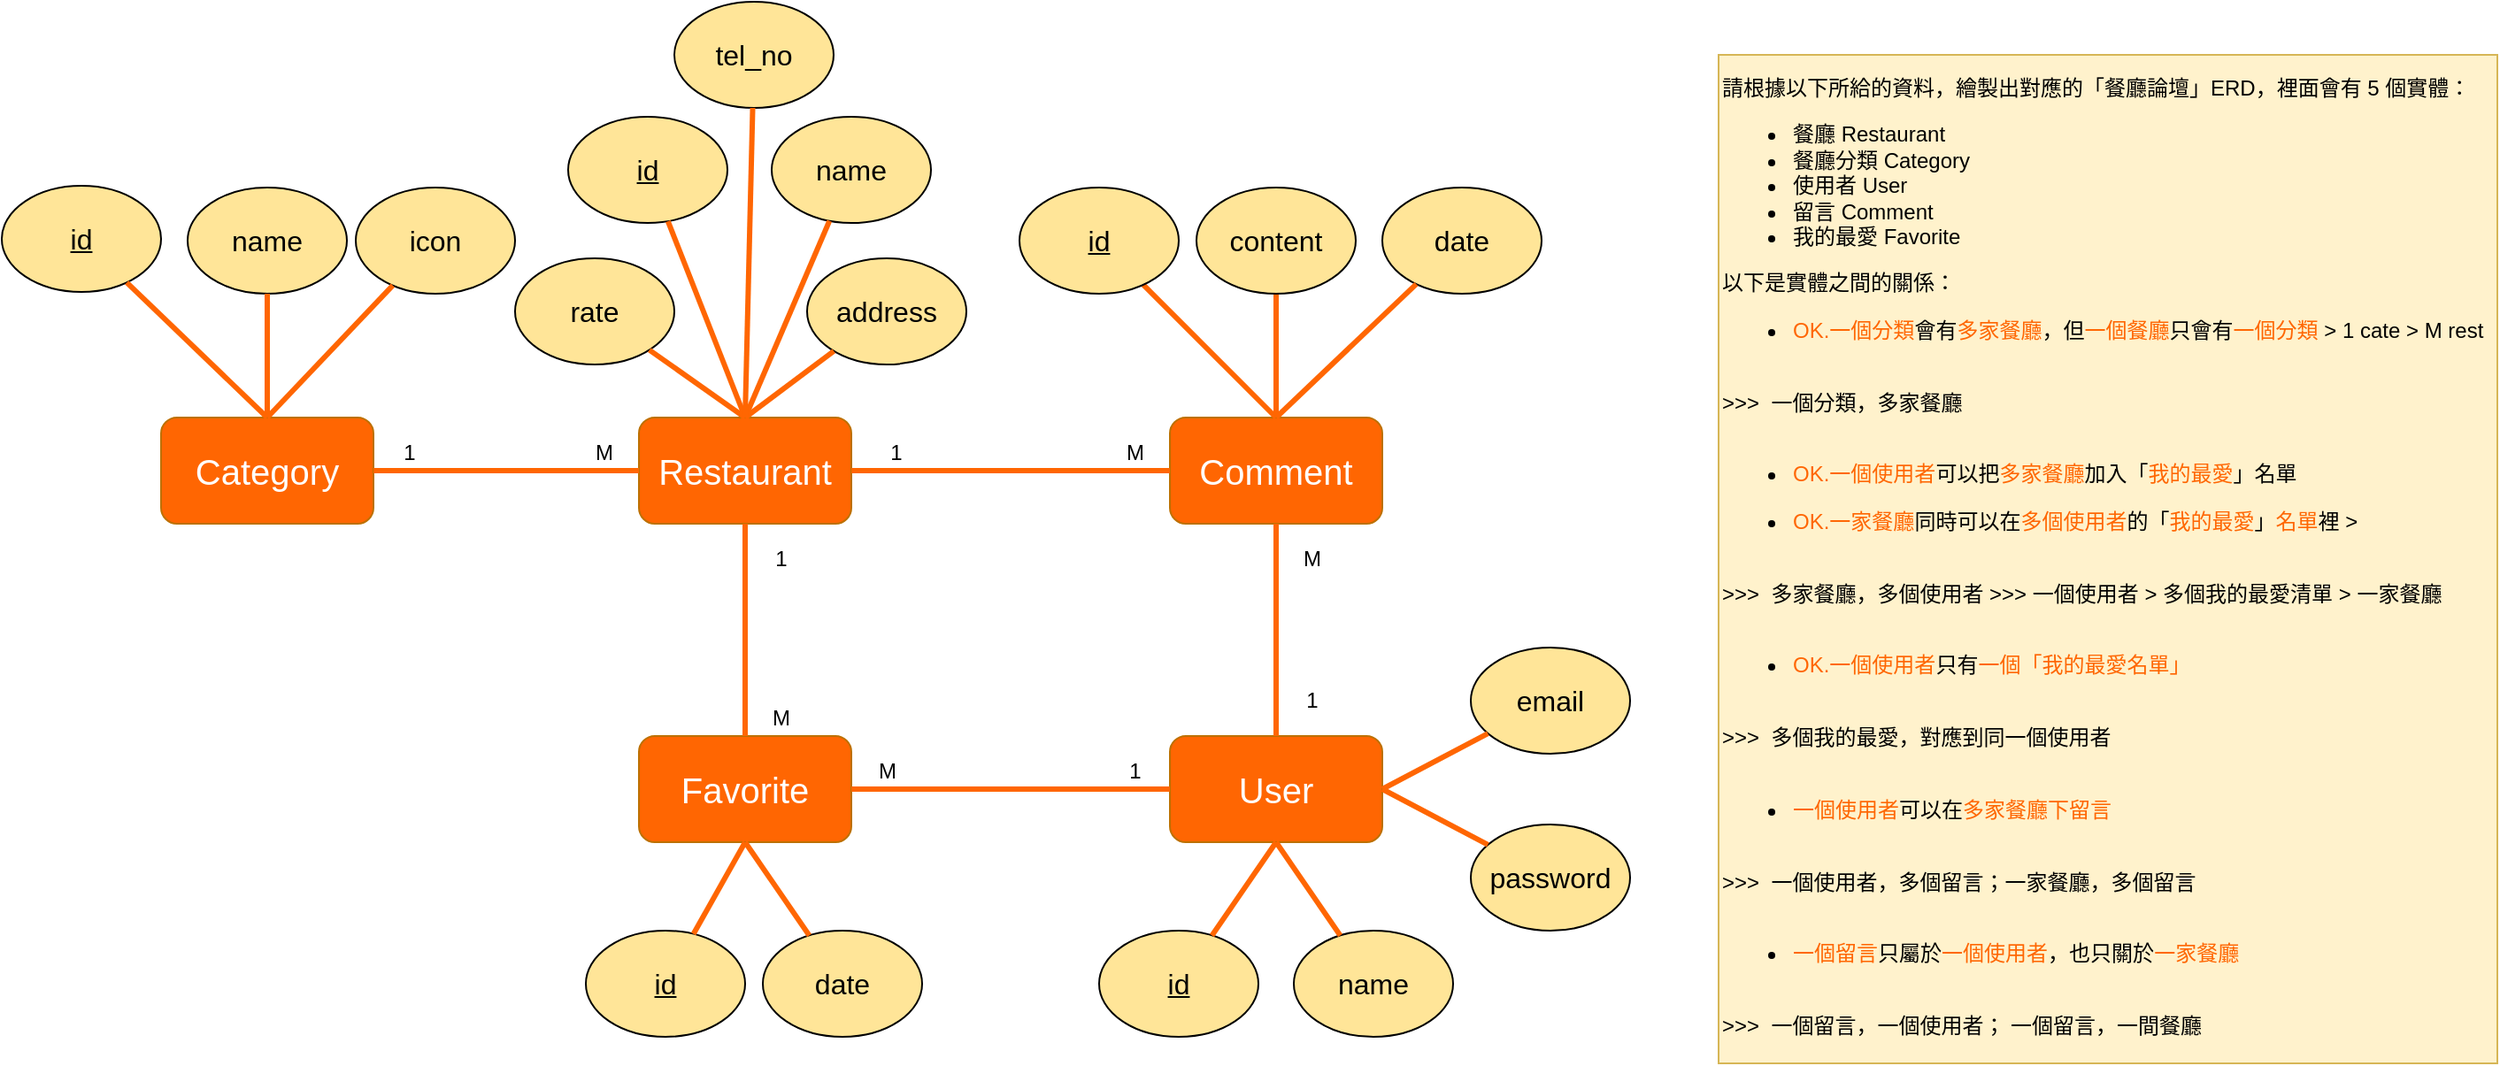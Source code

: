 <mxfile version="16.4.3" type="github">
  <diagram id="Arsce1lhnxzf3GvLfII_" name="第1頁">
    <mxGraphModel dx="942" dy="1391" grid="1" gridSize="10" guides="1" tooltips="1" connect="1" arrows="1" fold="1" page="1" pageScale="1" pageWidth="1169" pageHeight="827" math="0" shadow="0">
      <root>
        <mxCell id="0" />
        <mxCell id="1" parent="0" />
        <mxCell id="sODQ3IuSzkhDvpB2BnHd-1" value="&lt;p&gt;請根據以下所給的資料，繪製出對應的「餐廳論壇」ERD，裡面會有 5 個實體：&lt;/p&gt;&lt;ul&gt;&lt;li&gt;餐廳 Restaurant&lt;/li&gt;&lt;li&gt;餐廳分類 Category&lt;/li&gt;&lt;li&gt;使用者 User&lt;/li&gt;&lt;li&gt;留言 Comment&lt;/li&gt;&lt;li&gt;我的最愛 Favorite&lt;/li&gt;&lt;/ul&gt;&lt;p&gt;以下是實體之間的關係：&lt;/p&gt;&lt;ul&gt;&lt;li&gt;&lt;font color=&quot;#FF6602&quot;&gt;OK.一個分類&lt;/font&gt;會有&lt;font color=&quot;#FF6602&quot;&gt;多家餐廳&lt;/font&gt;，但&lt;font color=&quot;#FF6602&quot;&gt;一個餐廳&lt;/font&gt;只會有&lt;font color=&quot;#FF6602&quot;&gt;一個分類&lt;/font&gt; &amp;gt; 1 cate &amp;gt; M rest&lt;/li&gt;&lt;/ul&gt;&lt;div&gt;&lt;br&gt;&lt;/div&gt;&lt;div&gt;&amp;gt;&amp;gt;&amp;gt;&amp;nbsp; 一個分類，多家餐廳&lt;/div&gt;&lt;div&gt;&lt;br&gt;&lt;/div&gt;&lt;ul&gt;&lt;li&gt;&lt;font color=&quot;#FF6602&quot;&gt;OK.一個使用者&lt;/font&gt;可以把&lt;font color=&quot;#FF6602&quot;&gt;多家餐廳&lt;/font&gt;加入「&lt;font color=&quot;#FF6602&quot;&gt;我的最愛&lt;/font&gt;」名單 &lt;br&gt;&lt;/li&gt;&lt;/ul&gt;&lt;ul&gt;&lt;li&gt;&lt;font color=&quot;#FF6602&quot;&gt;OK.一家餐廳&lt;/font&gt;同時可以在&lt;font color=&quot;#FF6602&quot;&gt;多個使用者&lt;/font&gt;的「&lt;font color=&quot;#FF6602&quot;&gt;我的最愛&lt;/font&gt;」&lt;font color=&quot;#FF6602&quot;&gt;名單&lt;/font&gt;裡 &amp;gt;&amp;nbsp;&lt;/li&gt;&lt;/ul&gt;&lt;div&gt;&lt;br&gt;&lt;/div&gt;&lt;div&gt;&amp;gt;&amp;gt;&amp;gt;&amp;nbsp; 多家餐廳，多個使用者 &amp;gt;&amp;gt;&amp;gt; 一個使用者 &amp;gt; 多個我的最愛清單 &amp;gt; 一家餐廳&lt;br&gt;&lt;/div&gt;&lt;div&gt;&lt;br&gt;&lt;/div&gt;&lt;ul&gt;&lt;li&gt;&lt;font color=&quot;#FF6602&quot;&gt;OK.一個使用者&lt;/font&gt;只有&lt;font color=&quot;#FF6602&quot;&gt;一個「我的最愛名單」&lt;/font&gt;&lt;/li&gt;&lt;/ul&gt;&lt;div&gt;&lt;br&gt;&lt;/div&gt;&lt;div&gt;&amp;gt;&amp;gt;&amp;gt;&amp;nbsp; 多個我的最愛，對應到同一個使用者&lt;/div&gt;&lt;div&gt;&lt;br&gt;&lt;/div&gt;&lt;ul&gt;&lt;li&gt;&lt;font color=&quot;#FF6602&quot;&gt;一個使用者&lt;/font&gt;可以在&lt;font color=&quot;#FF6602&quot;&gt;多家餐廳下留言&amp;nbsp;&lt;/font&gt;&lt;/li&gt;&lt;/ul&gt;&lt;div&gt;&lt;br&gt;&lt;/div&gt;&lt;div&gt;&lt;font color=&quot;#FF6602&quot;&gt;&lt;font color=&quot;#000000&quot;&gt;&amp;gt;&amp;gt;&amp;gt;&amp;nbsp; 一個使用者，多個留言；一家餐廳，多個留言&lt;/font&gt;&lt;br&gt;&lt;/font&gt;&lt;/div&gt;&lt;div&gt;&lt;font color=&quot;#FF6602&quot;&gt;&lt;br&gt;&lt;/font&gt;&lt;/div&gt;&lt;ul&gt;&lt;li&gt;&lt;font color=&quot;#FF6602&quot;&gt;一個留言&lt;/font&gt;只屬於&lt;font color=&quot;#FF6602&quot;&gt;一個使用者&lt;/font&gt;，也只關於&lt;font color=&quot;#FF6602&quot;&gt;一家餐廳 &lt;br&gt;&lt;/font&gt;&lt;/li&gt;&lt;/ul&gt;&lt;div&gt;&lt;br&gt;&lt;/div&gt;&lt;div&gt;&lt;font color=&quot;#FF6602&quot;&gt;&lt;font color=&quot;#000000&quot;&gt;&amp;gt;&amp;gt;&amp;gt;&amp;nbsp; 一個留言，一個使用者； 一個留言，一間餐廳&lt;/font&gt;&lt;br&gt;&lt;/font&gt;&lt;/div&gt;&lt;div&gt;&lt;font color=&quot;#FF6602&quot;&gt;&lt;br&gt;&lt;/font&gt;&lt;/div&gt;" style="text;html=1;align=left;verticalAlign=middle;resizable=0;points=[];autosize=1;strokeColor=#d6b656;fillColor=#fff2cc;" parent="1" vertex="1">
          <mxGeometry x="1020" y="-425" width="440" height="570" as="geometry" />
        </mxCell>
        <mxCell id="ShWmm1AUHznijSMf3zA9-1" value="Category" style="rounded=1;whiteSpace=wrap;html=1;fillColor=#FF6602;strokeColor=#BD7000;fontColor=#FFFFFF;fontSize=20;" parent="1" vertex="1">
          <mxGeometry x="140" y="-220" width="120" height="60" as="geometry" />
        </mxCell>
        <mxCell id="ShWmm1AUHznijSMf3zA9-2" value="Restaurant" style="rounded=1;whiteSpace=wrap;html=1;fillColor=#FF6602;strokeColor=#BD7000;fontColor=#FFFFFF;fontSize=20;" parent="1" vertex="1">
          <mxGeometry x="410" y="-220" width="120" height="60" as="geometry" />
        </mxCell>
        <mxCell id="ShWmm1AUHznijSMf3zA9-3" value="User" style="rounded=1;whiteSpace=wrap;html=1;fillColor=#FF6602;strokeColor=#BD7000;fontColor=#FFFFFF;fontSize=20;" parent="1" vertex="1">
          <mxGeometry x="710" y="-40" width="120" height="60" as="geometry" />
        </mxCell>
        <mxCell id="ShWmm1AUHznijSMf3zA9-4" value="Comment" style="rounded=1;whiteSpace=wrap;html=1;fillColor=#FF6602;strokeColor=#BD7000;fontColor=#FFFFFF;fontSize=20;" parent="1" vertex="1">
          <mxGeometry x="710" y="-220" width="120" height="60" as="geometry" />
        </mxCell>
        <mxCell id="ShWmm1AUHznijSMf3zA9-5" value="Favorite" style="rounded=1;whiteSpace=wrap;html=1;fillColor=#FF6602;strokeColor=#BD7000;fontColor=#FFFFFF;fontSize=20;" parent="1" vertex="1">
          <mxGeometry x="410" y="-40" width="120" height="60" as="geometry" />
        </mxCell>
        <mxCell id="ShWmm1AUHznijSMf3zA9-6" style="edgeStyle=orthogonalEdgeStyle;rounded=0;orthogonalLoop=1;jettySize=auto;html=1;entryX=0;entryY=0.5;entryDx=0;entryDy=0;strokeWidth=3;endArrow=none;endFill=0;strokeColor=#FF6602;exitX=1;exitY=0.5;exitDx=0;exitDy=0;" parent="1" source="ShWmm1AUHznijSMf3zA9-1" target="ShWmm1AUHznijSMf3zA9-2" edge="1">
          <mxGeometry relative="1" as="geometry">
            <mxPoint x="460" y="-150" as="sourcePoint" />
            <mxPoint x="400" y="-56" as="targetPoint" />
          </mxGeometry>
        </mxCell>
        <mxCell id="ShWmm1AUHznijSMf3zA9-7" value="1" style="text;html=1;align=center;verticalAlign=middle;resizable=0;points=[];autosize=1;strokeColor=none;fillColor=none;" parent="1" vertex="1">
          <mxGeometry x="270" y="-210" width="20" height="20" as="geometry" />
        </mxCell>
        <mxCell id="ShWmm1AUHznijSMf3zA9-8" value="M" style="text;html=1;align=center;verticalAlign=middle;resizable=0;points=[];autosize=1;strokeColor=none;fillColor=none;" parent="1" vertex="1">
          <mxGeometry x="380" y="-210" width="20" height="20" as="geometry" />
        </mxCell>
        <mxCell id="ShWmm1AUHznijSMf3zA9-9" style="edgeStyle=orthogonalEdgeStyle;rounded=0;orthogonalLoop=1;jettySize=auto;html=1;strokeWidth=3;endArrow=none;endFill=0;strokeColor=#FF6602;exitX=1;exitY=0.5;exitDx=0;exitDy=0;entryX=0;entryY=0.5;entryDx=0;entryDy=0;" parent="1" source="ShWmm1AUHznijSMf3zA9-5" target="ShWmm1AUHznijSMf3zA9-3" edge="1">
          <mxGeometry relative="1" as="geometry">
            <mxPoint x="640" y="-80" as="sourcePoint" />
            <mxPoint x="680" y="-30" as="targetPoint" />
          </mxGeometry>
        </mxCell>
        <mxCell id="ShWmm1AUHznijSMf3zA9-10" value="1" style="text;html=1;align=center;verticalAlign=middle;resizable=0;points=[];autosize=1;strokeColor=none;fillColor=none;" parent="1" vertex="1">
          <mxGeometry x="680" y="-30" width="20" height="20" as="geometry" />
        </mxCell>
        <mxCell id="ShWmm1AUHznijSMf3zA9-13" value="1" style="text;html=1;align=center;verticalAlign=middle;resizable=0;points=[];autosize=1;strokeColor=none;fillColor=none;" parent="1" vertex="1">
          <mxGeometry x="480" y="-150" width="20" height="20" as="geometry" />
        </mxCell>
        <mxCell id="ShWmm1AUHznijSMf3zA9-14" value="M" style="text;html=1;align=center;verticalAlign=middle;resizable=0;points=[];autosize=1;strokeColor=none;fillColor=none;" parent="1" vertex="1">
          <mxGeometry x="480" y="-60" width="20" height="20" as="geometry" />
        </mxCell>
        <mxCell id="ShWmm1AUHznijSMf3zA9-15" style="edgeStyle=orthogonalEdgeStyle;rounded=0;orthogonalLoop=1;jettySize=auto;html=1;strokeWidth=3;endArrow=none;endFill=0;strokeColor=#FF6602;exitX=1;exitY=0.5;exitDx=0;exitDy=0;entryX=0;entryY=0.5;entryDx=0;entryDy=0;" parent="1" source="ShWmm1AUHznijSMf3zA9-2" target="ShWmm1AUHznijSMf3zA9-4" edge="1">
          <mxGeometry relative="1" as="geometry">
            <mxPoint x="500" y="-110" as="sourcePoint" />
            <mxPoint x="660" y="-170" as="targetPoint" />
          </mxGeometry>
        </mxCell>
        <mxCell id="ShWmm1AUHznijSMf3zA9-16" style="edgeStyle=orthogonalEdgeStyle;rounded=0;orthogonalLoop=1;jettySize=auto;html=1;strokeWidth=3;endArrow=none;endFill=0;strokeColor=#FF6602;exitX=0.5;exitY=1;exitDx=0;exitDy=0;entryX=0.5;entryY=0;entryDx=0;entryDy=0;" parent="1" source="ShWmm1AUHznijSMf3zA9-4" target="ShWmm1AUHznijSMf3zA9-3" edge="1">
          <mxGeometry relative="1" as="geometry">
            <mxPoint x="540" y="-70" as="sourcePoint" />
            <mxPoint x="765" y="-70" as="targetPoint" />
          </mxGeometry>
        </mxCell>
        <mxCell id="ShWmm1AUHznijSMf3zA9-17" value="1" style="text;html=1;align=center;verticalAlign=middle;resizable=0;points=[];autosize=1;strokeColor=none;fillColor=none;" parent="1" vertex="1">
          <mxGeometry x="780" y="-70" width="20" height="20" as="geometry" />
        </mxCell>
        <mxCell id="ShWmm1AUHznijSMf3zA9-18" value="M" style="text;html=1;align=center;verticalAlign=middle;resizable=0;points=[];autosize=1;strokeColor=none;fillColor=none;" parent="1" vertex="1">
          <mxGeometry x="780" y="-150" width="20" height="20" as="geometry" />
        </mxCell>
        <mxCell id="ShWmm1AUHznijSMf3zA9-19" value="M" style="text;html=1;align=center;verticalAlign=middle;resizable=0;points=[];autosize=1;strokeColor=none;fillColor=none;" parent="1" vertex="1">
          <mxGeometry x="680" y="-210" width="20" height="20" as="geometry" />
        </mxCell>
        <mxCell id="ShWmm1AUHznijSMf3zA9-20" value="1" style="text;html=1;align=center;verticalAlign=middle;resizable=0;points=[];autosize=1;strokeColor=none;fillColor=none;" parent="1" vertex="1">
          <mxGeometry x="545" y="-210" width="20" height="20" as="geometry" />
        </mxCell>
        <mxCell id="ShWmm1AUHznijSMf3zA9-22" value="M" style="text;html=1;align=center;verticalAlign=middle;resizable=0;points=[];autosize=1;strokeColor=none;fillColor=none;" parent="1" vertex="1">
          <mxGeometry x="540" y="-30" width="20" height="20" as="geometry" />
        </mxCell>
        <mxCell id="ShWmm1AUHznijSMf3zA9-24" style="edgeStyle=orthogonalEdgeStyle;rounded=0;orthogonalLoop=1;jettySize=auto;html=1;strokeWidth=3;endArrow=none;endFill=0;strokeColor=#FF6602;exitX=0.5;exitY=0;exitDx=0;exitDy=0;entryX=0.5;entryY=1;entryDx=0;entryDy=0;" parent="1" source="ShWmm1AUHznijSMf3zA9-5" target="ShWmm1AUHznijSMf3zA9-2" edge="1">
          <mxGeometry relative="1" as="geometry">
            <mxPoint x="315" as="sourcePoint" />
            <mxPoint x="375" as="targetPoint" />
          </mxGeometry>
        </mxCell>
        <mxCell id="ShWmm1AUHznijSMf3zA9-25" value="&lt;u&gt;id&lt;/u&gt;" style="ellipse;whiteSpace=wrap;html=1;fillColor=#FFE598;fontSize=16;" parent="1" vertex="1">
          <mxGeometry x="670" y="70" width="90" height="60" as="geometry" />
        </mxCell>
        <mxCell id="ShWmm1AUHznijSMf3zA9-27" style="edgeStyle=none;rounded=0;orthogonalLoop=1;jettySize=auto;html=1;fontSize=16;fontColor=#FFFFFF;endArrow=none;endFill=0;strokeColor=#FF6602;strokeWidth=3;entryX=0.5;entryY=0;entryDx=0;entryDy=0;" parent="1" source="ShWmm1AUHznijSMf3zA9-39" target="ShWmm1AUHznijSMf3zA9-4" edge="1">
          <mxGeometry relative="1" as="geometry">
            <mxPoint x="815.512" y="-413.004" as="sourcePoint" />
            <mxPoint x="770" y="-272.33" as="targetPoint" />
          </mxGeometry>
        </mxCell>
        <mxCell id="ShWmm1AUHznijSMf3zA9-29" value="password" style="ellipse;whiteSpace=wrap;html=1;fillColor=#FFE598;fontSize=16;" parent="1" vertex="1">
          <mxGeometry x="880" y="10" width="90" height="60" as="geometry" />
        </mxCell>
        <mxCell id="ShWmm1AUHznijSMf3zA9-30" value="name" style="ellipse;whiteSpace=wrap;html=1;fillColor=#FFE598;fontSize=16;" parent="1" vertex="1">
          <mxGeometry x="780" y="70" width="90" height="60" as="geometry" />
        </mxCell>
        <mxCell id="ShWmm1AUHznijSMf3zA9-31" value="email" style="ellipse;whiteSpace=wrap;html=1;fillColor=#FFE598;fontSize=16;" parent="1" vertex="1">
          <mxGeometry x="880" y="-90" width="90" height="60" as="geometry" />
        </mxCell>
        <mxCell id="ShWmm1AUHznijSMf3zA9-32" style="edgeStyle=none;rounded=0;orthogonalLoop=1;jettySize=auto;html=1;fontSize=16;fontColor=#FFFFFF;endArrow=none;endFill=0;strokeColor=#FF6602;strokeWidth=3;entryX=0.5;entryY=0;entryDx=0;entryDy=0;" parent="1" source="ShWmm1AUHznijSMf3zA9-40" target="ShWmm1AUHznijSMf3zA9-4" edge="1">
          <mxGeometry relative="1" as="geometry">
            <mxPoint x="670.512" y="-440.004" as="sourcePoint" />
            <mxPoint x="625" y="-299.33" as="targetPoint" />
          </mxGeometry>
        </mxCell>
        <mxCell id="ShWmm1AUHznijSMf3zA9-33" style="edgeStyle=none;rounded=0;orthogonalLoop=1;jettySize=auto;html=1;fontSize=16;fontColor=#FFFFFF;endArrow=none;endFill=0;strokeColor=#FF6602;strokeWidth=3;entryX=1;entryY=0.5;entryDx=0;entryDy=0;" parent="1" source="ShWmm1AUHznijSMf3zA9-31" target="ShWmm1AUHznijSMf3zA9-3" edge="1">
          <mxGeometry relative="1" as="geometry">
            <mxPoint x="860.002" y="-141.004" as="sourcePoint" />
            <mxPoint x="814.49" y="-0.33" as="targetPoint" />
          </mxGeometry>
        </mxCell>
        <mxCell id="ShWmm1AUHznijSMf3zA9-35" style="edgeStyle=none;rounded=0;orthogonalLoop=1;jettySize=auto;html=1;fontSize=16;fontColor=#FFFFFF;endArrow=none;endFill=0;strokeColor=#FF6602;strokeWidth=3;" parent="1" target="ShWmm1AUHznijSMf3zA9-30" edge="1">
          <mxGeometry relative="1" as="geometry">
            <mxPoint x="770" y="20" as="sourcePoint" />
            <mxPoint x="734.49" y="170.34" as="targetPoint" />
          </mxGeometry>
        </mxCell>
        <mxCell id="ShWmm1AUHznijSMf3zA9-37" style="edgeStyle=none;rounded=0;orthogonalLoop=1;jettySize=auto;html=1;fontSize=16;fontColor=#FFFFFF;endArrow=none;endFill=0;strokeColor=#FF6602;strokeWidth=3;exitX=1;exitY=0.5;exitDx=0;exitDy=0;" parent="1" source="ShWmm1AUHznijSMf3zA9-3" target="ShWmm1AUHznijSMf3zA9-29" edge="1">
          <mxGeometry relative="1" as="geometry">
            <mxPoint x="800.002" y="29.666" as="sourcePoint" />
            <mxPoint x="754.49" y="170.34" as="targetPoint" />
          </mxGeometry>
        </mxCell>
        <mxCell id="ShWmm1AUHznijSMf3zA9-38" style="edgeStyle=none;rounded=0;orthogonalLoop=1;jettySize=auto;html=1;fontSize=16;fontColor=#FFFFFF;endArrow=none;endFill=0;strokeColor=#FF6602;strokeWidth=3;exitX=0.5;exitY=1;exitDx=0;exitDy=0;" parent="1" source="ShWmm1AUHznijSMf3zA9-3" target="ShWmm1AUHznijSMf3zA9-25" edge="1">
          <mxGeometry relative="1" as="geometry">
            <mxPoint x="710" y="50" as="sourcePoint" />
            <mxPoint x="634.49" y="190.67" as="targetPoint" />
          </mxGeometry>
        </mxCell>
        <mxCell id="ShWmm1AUHznijSMf3zA9-39" value="&lt;div&gt;content&lt;/div&gt;" style="ellipse;whiteSpace=wrap;html=1;fillColor=#FFE598;fontSize=16;" parent="1" vertex="1">
          <mxGeometry x="725" y="-350" width="90" height="60" as="geometry" />
        </mxCell>
        <mxCell id="ShWmm1AUHznijSMf3zA9-40" value="&lt;u&gt;id&lt;/u&gt;" style="ellipse;whiteSpace=wrap;html=1;fillColor=#FFE598;fontSize=16;" parent="1" vertex="1">
          <mxGeometry x="625" y="-350" width="90" height="60" as="geometry" />
        </mxCell>
        <mxCell id="ShWmm1AUHznijSMf3zA9-41" value="date" style="ellipse;whiteSpace=wrap;html=1;fillColor=#FFE598;fontSize=16;" parent="1" vertex="1">
          <mxGeometry x="830" y="-350" width="90" height="60" as="geometry" />
        </mxCell>
        <mxCell id="ShWmm1AUHznijSMf3zA9-42" style="edgeStyle=none;rounded=0;orthogonalLoop=1;jettySize=auto;html=1;fontSize=16;fontColor=#FFFFFF;endArrow=none;endFill=0;strokeColor=#FF6602;strokeWidth=3;" parent="1" source="ShWmm1AUHznijSMf3zA9-41" edge="1">
          <mxGeometry relative="1" as="geometry">
            <mxPoint x="841.023" y="-274.613" as="sourcePoint" />
            <mxPoint x="770" y="-220" as="targetPoint" />
          </mxGeometry>
        </mxCell>
        <mxCell id="ShWmm1AUHznijSMf3zA9-43" value="&lt;span&gt;id&lt;/span&gt;" style="ellipse;whiteSpace=wrap;html=1;fillColor=#FFE598;fontSize=16;fontStyle=4" parent="1" vertex="1">
          <mxGeometry x="370" y="-390" width="90" height="60" as="geometry" />
        </mxCell>
        <mxCell id="ShWmm1AUHznijSMf3zA9-44" value="name" style="ellipse;whiteSpace=wrap;html=1;fillColor=#FFE598;fontSize=16;" parent="1" vertex="1">
          <mxGeometry x="485" y="-390" width="90" height="60" as="geometry" />
        </mxCell>
        <mxCell id="ShWmm1AUHznijSMf3zA9-45" value="address" style="ellipse;whiteSpace=wrap;html=1;fillColor=#FFE598;fontSize=16;" parent="1" vertex="1">
          <mxGeometry x="505" y="-310" width="90" height="60" as="geometry" />
        </mxCell>
        <mxCell id="ShWmm1AUHznijSMf3zA9-46" value="rate" style="ellipse;whiteSpace=wrap;html=1;fillColor=#FFE598;fontSize=16;" parent="1" vertex="1">
          <mxGeometry x="340" y="-310" width="90" height="60" as="geometry" />
        </mxCell>
        <mxCell id="ShWmm1AUHznijSMf3zA9-47" style="edgeStyle=none;rounded=0;orthogonalLoop=1;jettySize=auto;html=1;fontSize=16;fontColor=#FFFFFF;endArrow=none;endFill=0;strokeColor=#FF6602;strokeWidth=3;entryX=0.5;entryY=0;entryDx=0;entryDy=0;" parent="1" source="ShWmm1AUHznijSMf3zA9-43" target="ShWmm1AUHznijSMf3zA9-2" edge="1">
          <mxGeometry relative="1" as="geometry">
            <mxPoint x="334.962" y="-349.998" as="sourcePoint" />
            <mxPoint x="410" y="-274.96" as="targetPoint" />
          </mxGeometry>
        </mxCell>
        <mxCell id="ShWmm1AUHznijSMf3zA9-48" style="edgeStyle=none;rounded=0;orthogonalLoop=1;jettySize=auto;html=1;fontSize=16;fontColor=#FFFFFF;endArrow=none;endFill=0;strokeColor=#FF6602;strokeWidth=3;entryX=0.5;entryY=0;entryDx=0;entryDy=0;" parent="1" source="ShWmm1AUHznijSMf3zA9-46" target="ShWmm1AUHznijSMf3zA9-2" edge="1">
          <mxGeometry relative="1" as="geometry">
            <mxPoint x="436.401" y="-320.979" as="sourcePoint" />
            <mxPoint x="480" y="-210" as="targetPoint" />
          </mxGeometry>
        </mxCell>
        <mxCell id="ShWmm1AUHznijSMf3zA9-49" style="edgeStyle=none;rounded=0;orthogonalLoop=1;jettySize=auto;html=1;fontSize=16;fontColor=#FFFFFF;endArrow=none;endFill=0;strokeColor=#FF6602;strokeWidth=3;entryX=0.5;entryY=0;entryDx=0;entryDy=0;" parent="1" source="ShWmm1AUHznijSMf3zA9-44" target="ShWmm1AUHznijSMf3zA9-2" edge="1">
          <mxGeometry relative="1" as="geometry">
            <mxPoint x="429.896" y="-247.578" as="sourcePoint" />
            <mxPoint x="480" y="-210" as="targetPoint" />
          </mxGeometry>
        </mxCell>
        <mxCell id="ShWmm1AUHznijSMf3zA9-50" style="edgeStyle=none;rounded=0;orthogonalLoop=1;jettySize=auto;html=1;fontSize=16;fontColor=#FFFFFF;endArrow=none;endFill=0;strokeColor=#FF6602;strokeWidth=3;entryX=0.5;entryY=0;entryDx=0;entryDy=0;" parent="1" source="ShWmm1AUHznijSMf3zA9-45" target="ShWmm1AUHznijSMf3zA9-2" edge="1">
          <mxGeometry relative="1" as="geometry">
            <mxPoint x="527.638" y="-321.154" as="sourcePoint" />
            <mxPoint x="480" y="-210" as="targetPoint" />
          </mxGeometry>
        </mxCell>
        <mxCell id="ShWmm1AUHznijSMf3zA9-51" value="&lt;u&gt;id&lt;/u&gt;" style="ellipse;whiteSpace=wrap;html=1;fillColor=#FFE598;fontSize=16;" parent="1" vertex="1">
          <mxGeometry x="50" y="-351" width="90" height="60" as="geometry" />
        </mxCell>
        <mxCell id="ShWmm1AUHznijSMf3zA9-52" value="name" style="ellipse;whiteSpace=wrap;html=1;fillColor=#FFE598;fontSize=16;" parent="1" vertex="1">
          <mxGeometry x="155" y="-350" width="90" height="60" as="geometry" />
        </mxCell>
        <mxCell id="ShWmm1AUHznijSMf3zA9-53" style="edgeStyle=none;rounded=0;orthogonalLoop=1;jettySize=auto;html=1;fontSize=16;fontColor=#FFFFFF;endArrow=none;endFill=0;strokeColor=#FF6602;strokeWidth=3;entryX=0.5;entryY=0;entryDx=0;entryDy=0;" parent="1" source="ShWmm1AUHznijSMf3zA9-52" target="ShWmm1AUHznijSMf3zA9-1" edge="1">
          <mxGeometry relative="1" as="geometry">
            <mxPoint x="246.401" y="-320.979" as="sourcePoint" />
            <mxPoint x="290" y="-210" as="targetPoint" />
          </mxGeometry>
        </mxCell>
        <mxCell id="ShWmm1AUHznijSMf3zA9-54" style="edgeStyle=none;rounded=0;orthogonalLoop=1;jettySize=auto;html=1;fontSize=16;fontColor=#FFFFFF;endArrow=none;endFill=0;strokeColor=#FF6602;strokeWidth=3;entryX=0.5;entryY=0;entryDx=0;entryDy=0;" parent="1" source="ShWmm1AUHznijSMf3zA9-51" target="ShWmm1AUHznijSMf3zA9-1" edge="1">
          <mxGeometry relative="1" as="geometry">
            <mxPoint x="237.602" y="-320.408" as="sourcePoint" />
            <mxPoint x="210" y="-210" as="targetPoint" />
          </mxGeometry>
        </mxCell>
        <mxCell id="ShWmm1AUHznijSMf3zA9-55" value="&lt;u&gt;id&lt;/u&gt;" style="ellipse;whiteSpace=wrap;html=1;fillColor=#FFE598;fontSize=16;" parent="1" vertex="1">
          <mxGeometry x="380" y="70" width="90" height="60" as="geometry" />
        </mxCell>
        <mxCell id="ShWmm1AUHznijSMf3zA9-58" style="edgeStyle=none;rounded=0;orthogonalLoop=1;jettySize=auto;html=1;fontSize=16;fontColor=#FFFFFF;endArrow=none;endFill=0;strokeColor=#FF6602;strokeWidth=3;exitX=0.5;exitY=1;exitDx=0;exitDy=0;" parent="1" source="ShWmm1AUHznijSMf3zA9-5" target="ShWmm1AUHznijSMf3zA9-55" edge="1">
          <mxGeometry relative="1" as="geometry">
            <mxPoint x="215" y="30" as="sourcePoint" />
            <mxPoint x="215" y="80" as="targetPoint" />
          </mxGeometry>
        </mxCell>
        <mxCell id="ShWmm1AUHznijSMf3zA9-59" value="date" style="ellipse;whiteSpace=wrap;html=1;fillColor=#FFE598;fontSize=16;" parent="1" vertex="1">
          <mxGeometry x="480" y="70" width="90" height="60" as="geometry" />
        </mxCell>
        <mxCell id="ShWmm1AUHznijSMf3zA9-60" style="edgeStyle=none;rounded=0;orthogonalLoop=1;jettySize=auto;html=1;fontSize=16;fontColor=#FFFFFF;endArrow=none;endFill=0;strokeColor=#FF6602;strokeWidth=3;exitX=0.5;exitY=1;exitDx=0;exitDy=0;" parent="1" source="ShWmm1AUHznijSMf3zA9-5" target="ShWmm1AUHznijSMf3zA9-59" edge="1">
          <mxGeometry relative="1" as="geometry">
            <mxPoint x="225" y="40" as="sourcePoint" />
            <mxPoint x="225" y="90" as="targetPoint" />
          </mxGeometry>
        </mxCell>
        <mxCell id="ShWmm1AUHznijSMf3zA9-63" value="icon" style="ellipse;whiteSpace=wrap;html=1;fillColor=#FFE598;fontSize=16;" parent="1" vertex="1">
          <mxGeometry x="250" y="-350" width="90" height="60" as="geometry" />
        </mxCell>
        <mxCell id="ShWmm1AUHznijSMf3zA9-64" style="edgeStyle=none;rounded=0;orthogonalLoop=1;jettySize=auto;html=1;fontSize=16;fontColor=#FFFFFF;endArrow=none;endFill=0;strokeColor=#FF6602;strokeWidth=3;entryX=0.5;entryY=0;entryDx=0;entryDy=0;" parent="1" source="ShWmm1AUHznijSMf3zA9-63" target="ShWmm1AUHznijSMf3zA9-1" edge="1">
          <mxGeometry relative="1" as="geometry">
            <mxPoint x="210" y="-280" as="sourcePoint" />
            <mxPoint x="210" y="-210" as="targetPoint" />
          </mxGeometry>
        </mxCell>
        <mxCell id="nzpYtgs7D3kbLNx7Z-nP-2" value="tel_no" style="ellipse;whiteSpace=wrap;html=1;fillColor=#FFE598;fontSize=16;" vertex="1" parent="1">
          <mxGeometry x="430" y="-455" width="90" height="60" as="geometry" />
        </mxCell>
        <mxCell id="nzpYtgs7D3kbLNx7Z-nP-4" style="edgeStyle=none;rounded=0;orthogonalLoop=1;jettySize=auto;html=1;fontSize=16;fontColor=#FFFFFF;endArrow=none;endFill=0;strokeColor=#FF6602;strokeWidth=3;entryX=0.5;entryY=0;entryDx=0;entryDy=0;" edge="1" parent="1" source="nzpYtgs7D3kbLNx7Z-nP-2" target="ShWmm1AUHznijSMf3zA9-2">
          <mxGeometry relative="1" as="geometry">
            <mxPoint x="436.401" y="-320.979" as="sourcePoint" />
            <mxPoint x="460" y="-300" as="targetPoint" />
          </mxGeometry>
        </mxCell>
      </root>
    </mxGraphModel>
  </diagram>
</mxfile>

